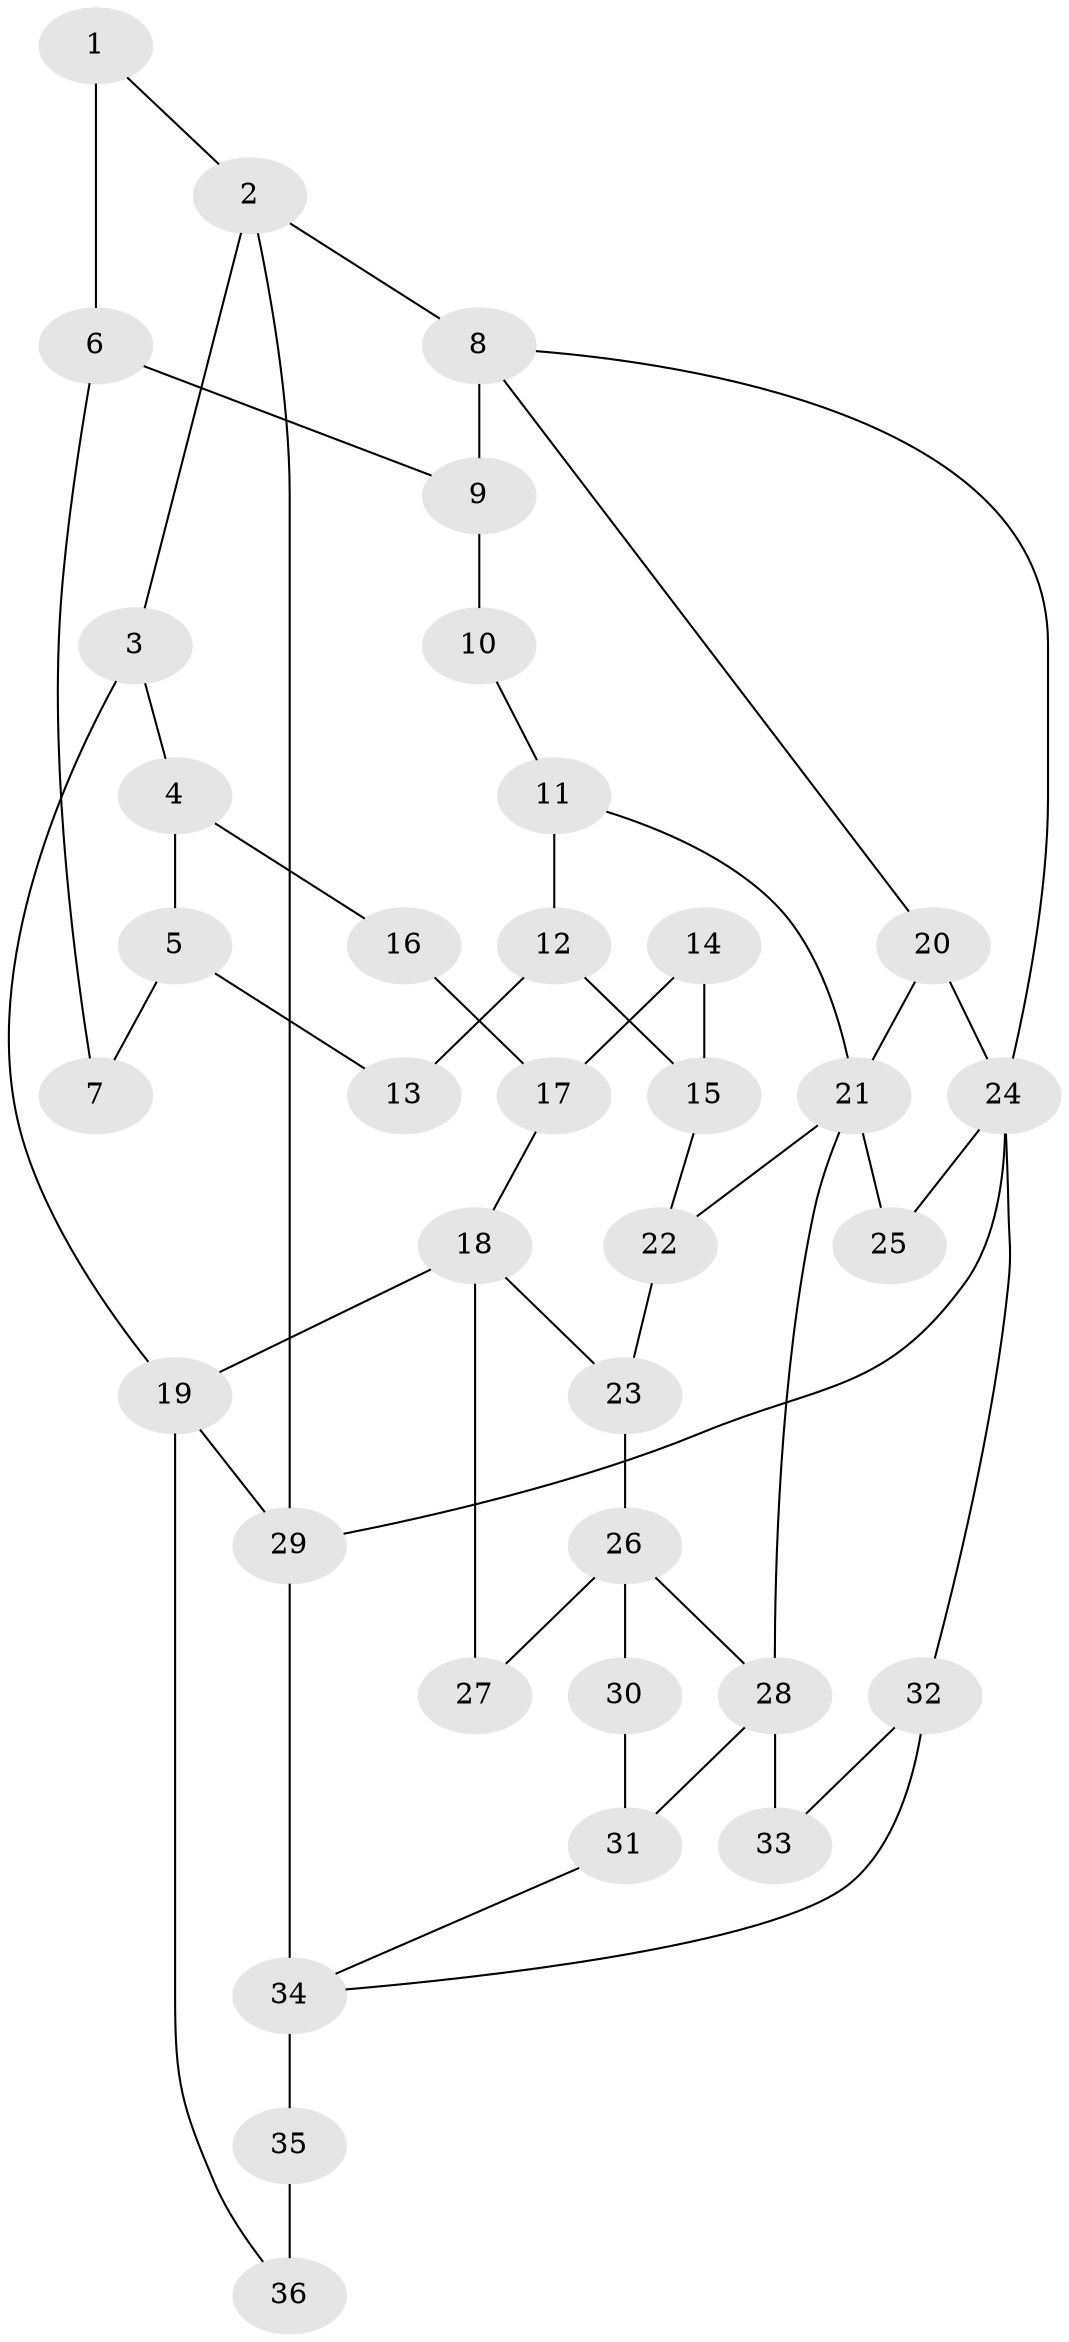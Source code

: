 // original degree distribution, {3: 0.05555555555555555, 4: 0.18055555555555555, 6: 0.20833333333333334, 5: 0.5555555555555556}
// Generated by graph-tools (version 1.1) at 2025/38/03/09/25 02:38:34]
// undirected, 36 vertices, 54 edges
graph export_dot {
graph [start="1"]
  node [color=gray90,style=filled];
  1;
  2;
  3;
  4;
  5;
  6;
  7;
  8;
  9;
  10;
  11;
  12;
  13;
  14;
  15;
  16;
  17;
  18;
  19;
  20;
  21;
  22;
  23;
  24;
  25;
  26;
  27;
  28;
  29;
  30;
  31;
  32;
  33;
  34;
  35;
  36;
  1 -- 2 [weight=1.0];
  1 -- 6 [weight=2.0];
  2 -- 3 [weight=1.0];
  2 -- 8 [weight=1.0];
  2 -- 29 [weight=1.0];
  3 -- 4 [weight=1.0];
  3 -- 19 [weight=2.0];
  4 -- 5 [weight=1.0];
  4 -- 16 [weight=1.0];
  5 -- 7 [weight=1.0];
  5 -- 13 [weight=2.0];
  6 -- 7 [weight=2.0];
  6 -- 9 [weight=2.0];
  8 -- 9 [weight=2.0];
  8 -- 20 [weight=1.0];
  8 -- 24 [weight=1.0];
  9 -- 10 [weight=2.0];
  10 -- 11 [weight=1.0];
  11 -- 12 [weight=1.0];
  11 -- 21 [weight=1.0];
  12 -- 13 [weight=1.0];
  12 -- 15 [weight=1.0];
  14 -- 15 [weight=1.0];
  14 -- 17 [weight=1.0];
  15 -- 22 [weight=1.0];
  16 -- 17 [weight=1.0];
  17 -- 18 [weight=1.0];
  18 -- 19 [weight=2.0];
  18 -- 23 [weight=1.0];
  18 -- 27 [weight=1.0];
  19 -- 29 [weight=1.0];
  19 -- 36 [weight=2.0];
  20 -- 21 [weight=1.0];
  20 -- 24 [weight=1.0];
  21 -- 22 [weight=1.0];
  21 -- 25 [weight=1.0];
  21 -- 28 [weight=2.0];
  22 -- 23 [weight=1.0];
  23 -- 26 [weight=1.0];
  24 -- 25 [weight=2.0];
  24 -- 29 [weight=1.0];
  24 -- 32 [weight=1.0];
  26 -- 27 [weight=2.0];
  26 -- 28 [weight=1.0];
  26 -- 30 [weight=2.0];
  28 -- 31 [weight=1.0];
  28 -- 33 [weight=2.0];
  29 -- 34 [weight=1.0];
  30 -- 31 [weight=1.0];
  31 -- 34 [weight=1.0];
  32 -- 33 [weight=1.0];
  32 -- 34 [weight=1.0];
  34 -- 35 [weight=2.0];
  35 -- 36 [weight=4.0];
}
